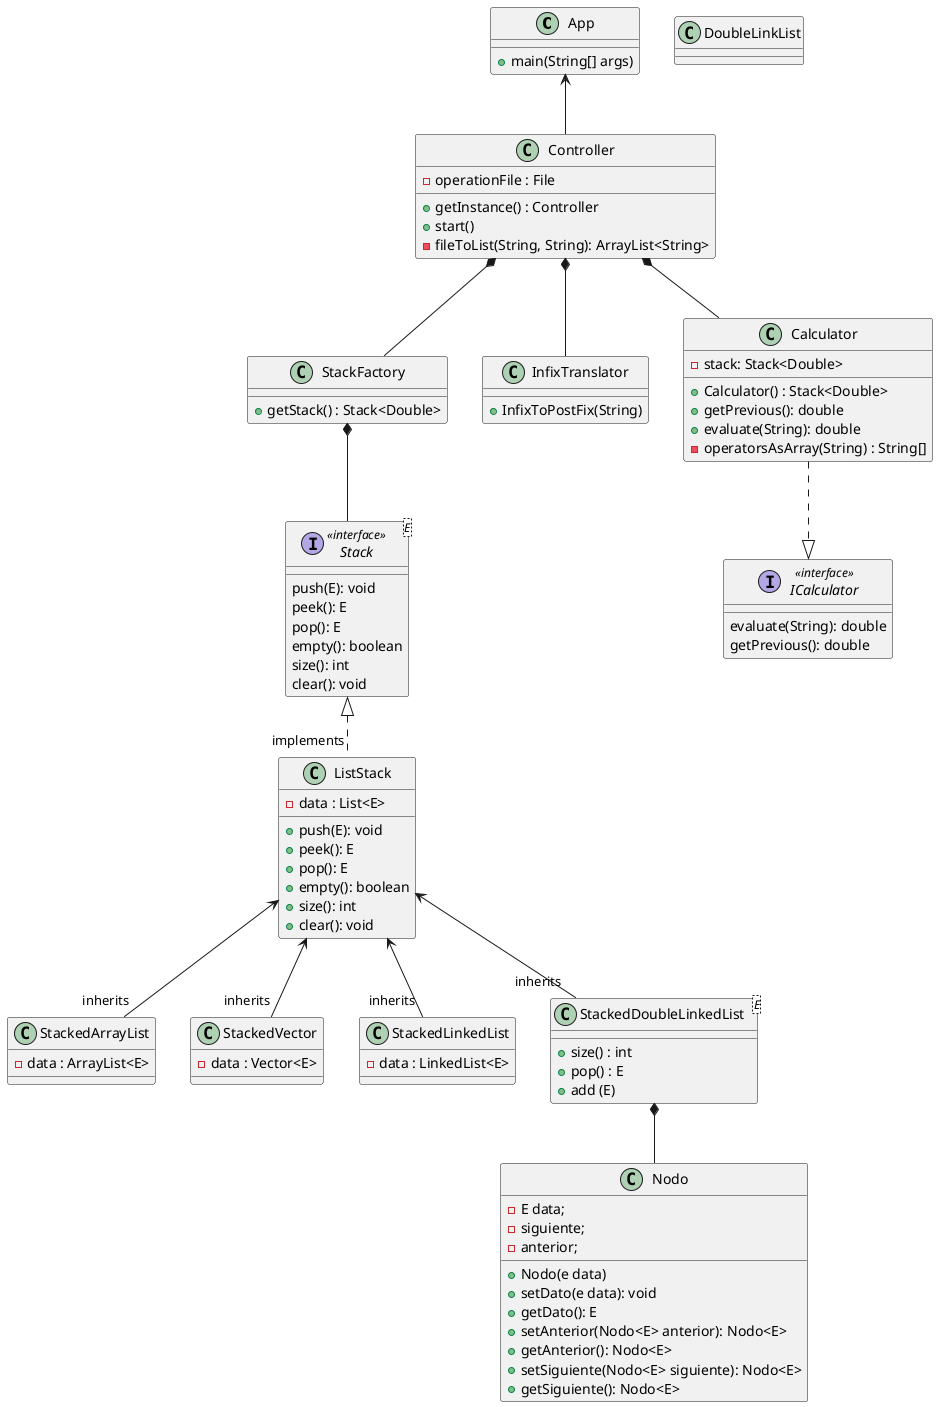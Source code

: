 @startuml

class App
class Controller
class StackFactory
class InfixTranslator

class Calculator
interface ICalculator


class StackedArrayList
class StackedVector
class StackedLinkedList
class StackedDoubleLinkedList
class StackedVector
interface Stack<E> <<interface>>
abstract class ListStack

class DoubleLinkList


App <-- Controller
Controller *-- StackFactory
Controller *-- Calculator
Controller *-- InfixTranslator

Calculator ..|> ICalculator

Stack <|.. "implements" ListStack
StackFactory *-- Stack
ListStack <-- "inherits" StackedArrayList
ListStack <-- "inherits" StackedVector
ListStack <-- "inherits" StackedLinkedList
ListStack <-- "inherits" StackedDoubleLinkedList

StackedDoubleLinkedList *-- Nodo

class App {
    + main(String[] args)
}

class StackFactory {
    + getStack() : Stack<Double>
}

class InfixTranslator{
    + InfixToPostFix(String)
}

class Controller {
    - operationFile : File
    + getInstance() : Controller
    + start()
    - fileToList(String, String): ArrayList<String>
}

class Calculator{
    - stack: Stack<Double>
    + Calculator() : Stack<Double>
    + getPrevious(): double
    + evaluate(String): double
    - operatorsAsArray(String) : String[]
}

interface ICalculator <<interface>>{
    evaluate(String): double
    getPrevious(): double
}

interface Stack {
    push(E): void
    peek(): E
    pop(): E
    empty(): boolean
    size(): int
    clear(): void
}

class ListStack{
    - data : List<E>
    + push(E): void
    + peek(): E
    + pop(): E
    + empty(): boolean
    + size(): int
    + clear(): void
}

class StackedArrayList{
    - data : ArrayList<E>
}
class StackedVector{
    - data : Vector<E>
}
class StackedLinkedList{
    - data : LinkedList<E>
}

class StackedDoubleLinkedList <E>{
    + size() : int
    + pop() : E
    + add (E)
}

class Nodo{
    - E data;
    - siguiente;
    - anterior;
    + Nodo(e data)
    + setDato(e data): void
    + getDato(): E
    + setAnterior(Nodo<E> anterior): Nodo<E>
    + getAnterior(): Nodo<E>
    + setSiguiente(Nodo<E> siguiente): Nodo<E>
    + getSiguiente(): Nodo<E>
}

@enduml
